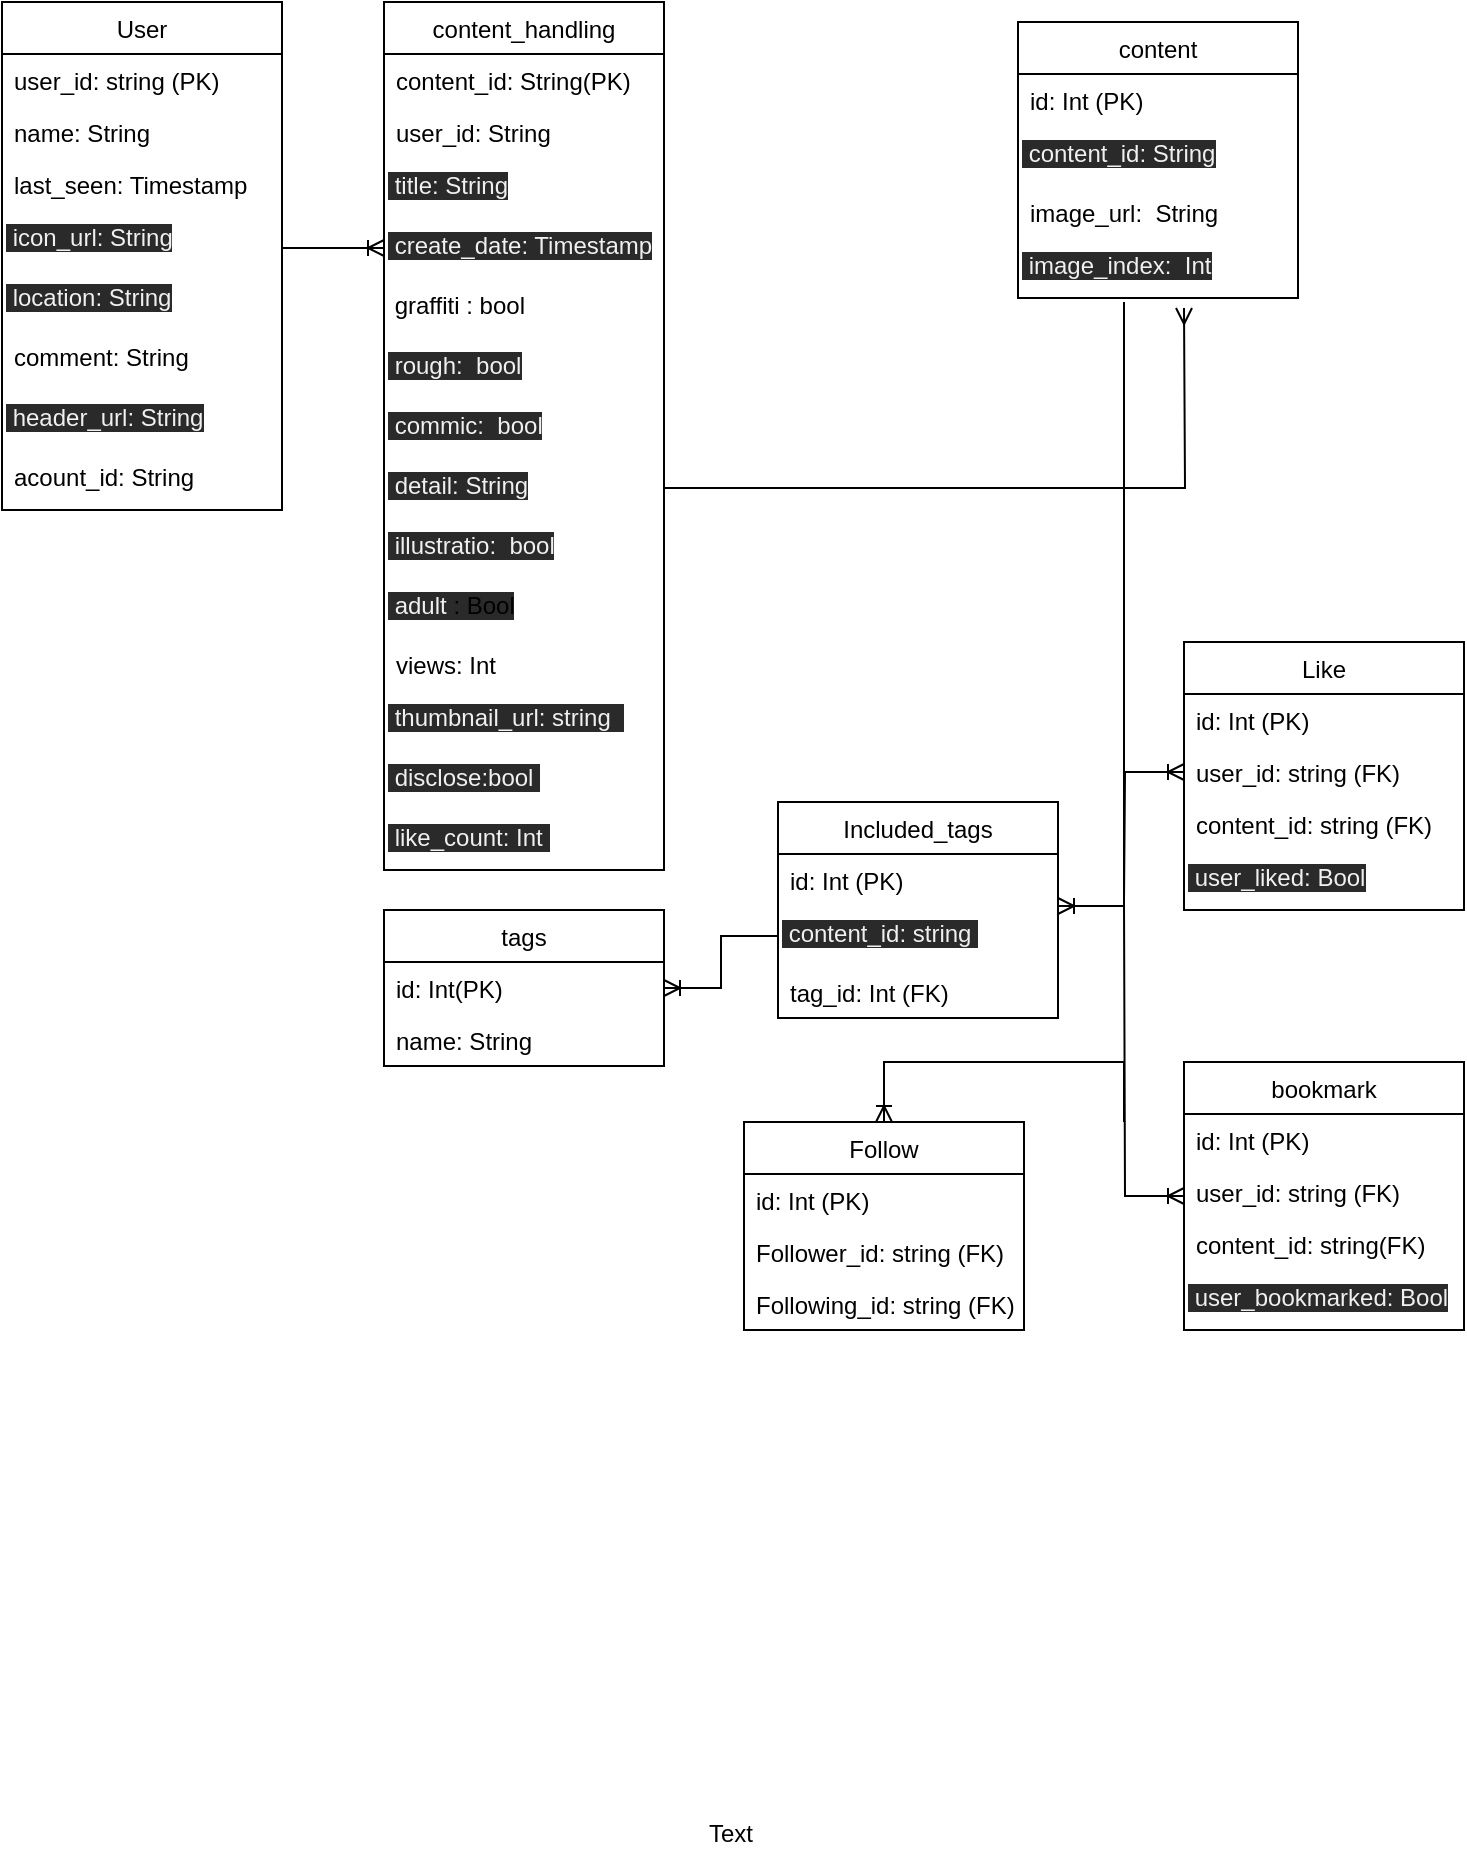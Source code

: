 <mxfile version="13.1.3">
    <diagram id="6hGFLwfOUW9BJ-s0fimq" name="Page-1">
        <mxGraphModel dx="1128" dy="679" grid="1" gridSize="10" guides="1" tooltips="1" connect="1" arrows="1" fold="1" page="1" pageScale="1" pageWidth="827" pageHeight="1169" math="0" shadow="0">
            <root>
                <mxCell id="0"/>
                <mxCell id="1" parent="0"/>
                <mxCell id="2" value="User" style="swimlane;fontStyle=0;childLayout=stackLayout;horizontal=1;startSize=26;fillColor=none;horizontalStack=0;resizeParent=1;resizeParentMax=0;resizeLast=0;collapsible=1;marginBottom=0;" parent="1" vertex="1">
                    <mxGeometry x="49" y="40" width="140" height="254" as="geometry"/>
                </mxCell>
                <mxCell id="3" value="user_id: string (PK)" style="text;strokeColor=none;fillColor=none;align=left;verticalAlign=top;spacingLeft=4;spacingRight=4;overflow=hidden;rotatable=0;points=[[0,0.5],[1,0.5]];portConstraint=eastwest;" parent="2" vertex="1">
                    <mxGeometry y="26" width="140" height="26" as="geometry"/>
                </mxCell>
                <mxCell id="4" value="name: String" style="text;strokeColor=none;fillColor=none;align=left;verticalAlign=top;spacingLeft=4;spacingRight=4;overflow=hidden;rotatable=0;points=[[0,0.5],[1,0.5]];portConstraint=eastwest;" parent="2" vertex="1">
                    <mxGeometry y="52" width="140" height="26" as="geometry"/>
                </mxCell>
                <mxCell id="18" value="last_seen: Timestamp" style="text;strokeColor=none;fillColor=none;align=left;verticalAlign=top;spacingLeft=4;spacingRight=4;overflow=hidden;rotatable=0;points=[[0,0.5],[1,0.5]];portConstraint=eastwest;" parent="2" vertex="1">
                    <mxGeometry y="78" width="140" height="26" as="geometry"/>
                </mxCell>
                <mxCell id="50" value="&lt;span style=&quot;color: rgb(240 , 240 , 240) ; font-family: &amp;#34;helvetica&amp;#34; ; font-size: 12px ; font-style: normal ; font-weight: 400 ; letter-spacing: normal ; text-align: left ; text-indent: 0px ; text-transform: none ; word-spacing: 0px ; background-color: rgb(42 , 42 , 42) ; float: none ; display: inline&quot;&gt;&amp;nbsp;icon_url: String&lt;/span&gt;" style="text;whiteSpace=wrap;html=1;" parent="2" vertex="1">
                    <mxGeometry y="104" width="140" height="30" as="geometry"/>
                </mxCell>
                <mxCell id="52" value="&lt;span style=&quot;color: rgb(240 , 240 , 240) ; font-family: &amp;#34;helvetica&amp;#34; ; font-size: 12px ; font-style: normal ; font-weight: 400 ; letter-spacing: normal ; text-align: left ; text-indent: 0px ; text-transform: none ; word-spacing: 0px ; background-color: rgb(42 , 42 , 42) ; float: none ; display: inline&quot;&gt;&amp;nbsp;location: String&lt;/span&gt;" style="text;whiteSpace=wrap;html=1;" parent="2" vertex="1">
                    <mxGeometry y="134" width="140" height="30" as="geometry"/>
                </mxCell>
                <mxCell id="120" value="comment: String" style="text;strokeColor=none;fillColor=none;align=left;verticalAlign=top;spacingLeft=4;spacingRight=4;overflow=hidden;rotatable=0;points=[[0,0.5],[1,0.5]];portConstraint=eastwest;" parent="2" vertex="1">
                    <mxGeometry y="164" width="140" height="30" as="geometry"/>
                </mxCell>
                <mxCell id="168" value="&lt;span style=&quot;color: rgb(240 , 240 , 240) ; font-family: &amp;#34;helvetica&amp;#34; ; font-size: 12px ; font-style: normal ; font-weight: 400 ; letter-spacing: normal ; text-align: left ; text-indent: 0px ; text-transform: none ; word-spacing: 0px ; background-color: rgb(42 , 42 , 42) ; float: none ; display: inline&quot;&gt;&amp;nbsp;header_url: String&lt;/span&gt;" style="text;whiteSpace=wrap;html=1;" parent="2" vertex="1">
                    <mxGeometry y="194" width="140" height="30" as="geometry"/>
                </mxCell>
                <mxCell id="5" value="acount_id: String" style="text;strokeColor=none;fillColor=none;align=left;verticalAlign=top;spacingLeft=4;spacingRight=4;overflow=hidden;rotatable=0;points=[[0,0.5],[1,0.5]];portConstraint=eastwest;" parent="2" vertex="1">
                    <mxGeometry y="224" width="140" height="30" as="geometry"/>
                </mxCell>
                <mxCell id="133" value="content_handling" style="swimlane;fontStyle=0;childLayout=stackLayout;horizontal=1;startSize=26;fillColor=none;horizontalStack=0;resizeParent=1;resizeParentMax=0;resizeLast=0;collapsible=1;marginBottom=0;" parent="1" vertex="1">
                    <mxGeometry x="240" y="40" width="140" height="434" as="geometry"/>
                </mxCell>
                <mxCell id="134" value="content_id: String(PK)" style="text;strokeColor=none;fillColor=none;align=left;verticalAlign=top;spacingLeft=4;spacingRight=4;overflow=hidden;rotatable=0;points=[[0,0.5],[1,0.5]];portConstraint=eastwest;" parent="133" vertex="1">
                    <mxGeometry y="26" width="140" height="26" as="geometry"/>
                </mxCell>
                <mxCell id="135" value="user_id: String" style="text;strokeColor=none;fillColor=none;align=left;verticalAlign=top;spacingLeft=4;spacingRight=4;overflow=hidden;rotatable=0;points=[[0,0.5],[1,0.5]];portConstraint=eastwest;" parent="133" vertex="1">
                    <mxGeometry y="52" width="140" height="26" as="geometry"/>
                </mxCell>
                <mxCell id="136" value="&lt;span style=&quot;color: rgb(240 , 240 , 240) ; font-family: &amp;#34;helvetica&amp;#34; ; font-size: 12px ; font-style: normal ; font-weight: 400 ; letter-spacing: normal ; text-align: left ; text-indent: 0px ; text-transform: none ; word-spacing: 0px ; background-color: rgb(42 , 42 , 42) ; float: none ; display: inline&quot;&gt;&amp;nbsp;title: String&lt;/span&gt;" style="text;whiteSpace=wrap;html=1;" parent="133" vertex="1">
                    <mxGeometry y="78" width="140" height="30" as="geometry"/>
                </mxCell>
                <mxCell id="138" value="&lt;span style=&quot;color: rgb(240 , 240 , 240) ; font-family: &amp;#34;helvetica&amp;#34; ; font-size: 12px ; font-style: normal ; font-weight: 400 ; letter-spacing: normal ; text-align: left ; text-indent: 0px ; text-transform: none ; word-spacing: 0px ; background-color: rgb(42 , 42 , 42) ; float: none ; display: inline&quot;&gt;&amp;nbsp;create_date: Timestamp&lt;/span&gt;" style="text;whiteSpace=wrap;html=1;" parent="133" vertex="1">
                    <mxGeometry y="108" width="140" height="30" as="geometry"/>
                </mxCell>
                <mxCell id="172" value="&lt;span style=&quot;text-align: center&quot;&gt;&amp;nbsp;graffiti : bool&lt;/span&gt;" style="text;whiteSpace=wrap;html=1;" parent="133" vertex="1">
                    <mxGeometry y="138" width="140" height="30" as="geometry"/>
                </mxCell>
                <mxCell id="170" value="&lt;span style=&quot;color: rgb(240 , 240 , 240) ; font-family: &amp;#34;helvetica&amp;#34; ; font-size: 12px ; font-style: normal ; font-weight: 400 ; letter-spacing: normal ; text-align: left ; text-indent: 0px ; text-transform: none ; word-spacing: 0px ; background-color: rgb(42 , 42 , 42) ; float: none ; display: inline&quot;&gt;&amp;nbsp;rough:&amp;nbsp; bool&lt;/span&gt;" style="text;whiteSpace=wrap;html=1;" parent="133" vertex="1">
                    <mxGeometry y="168" width="140" height="30" as="geometry"/>
                </mxCell>
                <mxCell id="169" value="&lt;span style=&quot;color: rgb(240 , 240 , 240) ; font-family: &amp;#34;helvetica&amp;#34; ; font-size: 12px ; font-style: normal ; font-weight: 400 ; letter-spacing: normal ; text-align: left ; text-indent: 0px ; text-transform: none ; word-spacing: 0px ; background-color: rgb(42 , 42 , 42) ; float: none ; display: inline&quot;&gt;&amp;nbsp;commic:&amp;nbsp; bool&lt;/span&gt;" style="text;whiteSpace=wrap;html=1;" parent="133" vertex="1">
                    <mxGeometry y="198" width="140" height="30" as="geometry"/>
                </mxCell>
                <mxCell id="137" value="&lt;span style=&quot;color: rgb(240 , 240 , 240) ; font-family: &amp;#34;helvetica&amp;#34; ; font-size: 12px ; font-style: normal ; font-weight: 400 ; letter-spacing: normal ; text-align: left ; text-indent: 0px ; text-transform: none ; word-spacing: 0px ; background-color: rgb(42 , 42 , 42) ; float: none ; display: inline&quot;&gt;&amp;nbsp;detail: String&lt;/span&gt;" style="text;whiteSpace=wrap;html=1;" parent="133" vertex="1">
                    <mxGeometry y="228" width="140" height="30" as="geometry"/>
                </mxCell>
                <mxCell id="171" value="&lt;span style=&quot;color: rgb(240 , 240 , 240) ; font-family: &amp;#34;helvetica&amp;#34; ; font-size: 12px ; font-style: normal ; font-weight: 400 ; letter-spacing: normal ; text-align: left ; text-indent: 0px ; text-transform: none ; word-spacing: 0px ; background-color: rgb(42 , 42 , 42) ; float: none ; display: inline&quot;&gt;&amp;nbsp;&lt;span style=&quot;font-family: &amp;#34;helvetica&amp;#34; ; text-align: center&quot;&gt;illustratio&lt;/span&gt;:&amp;nbsp; bool&lt;/span&gt;" style="text;whiteSpace=wrap;html=1;" parent="133" vertex="1">
                    <mxGeometry y="258" width="140" height="30" as="geometry"/>
                </mxCell>
                <mxCell id="141" value="&lt;span style=&quot;color: rgb(240 , 240 , 240) ; font-family: &amp;#34;helvetica&amp;#34; ; font-size: 12px ; font-style: normal ; font-weight: 400 ; letter-spacing: normal ; text-align: left ; text-indent: 0px ; text-transform: none ; word-spacing: 0px ; background-color: rgb(42 , 42 , 42) ; float: none ; display: inline&quot;&gt;&amp;nbsp;adult&amp;nbsp;&lt;/span&gt;&lt;span style=&quot;font-style: normal ; font-weight: 400 ; letter-spacing: normal ; text-align: left ; text-indent: 0px ; text-transform: none ; word-spacing: 0px ; float: none ; display: inline&quot;&gt;&lt;font face=&quot;helvetica&quot;&gt;&lt;span style=&quot;background-color: rgb(42 , 42 , 42)&quot;&gt;: Bool&lt;/span&gt;&lt;/font&gt;&lt;/span&gt;" style="text;whiteSpace=wrap;html=1;" parent="133" vertex="1">
                    <mxGeometry y="288" width="140" height="30" as="geometry"/>
                </mxCell>
                <mxCell id="147" value="views: Int " style="text;strokeColor=none;fillColor=none;align=left;verticalAlign=top;spacingLeft=4;spacingRight=4;overflow=hidden;rotatable=0;points=[[0,0.5],[1,0.5]];portConstraint=eastwest;" parent="133" vertex="1">
                    <mxGeometry y="318" width="140" height="26" as="geometry"/>
                </mxCell>
                <mxCell id="177" value="&lt;span style=&quot;color: rgb(240 , 240 , 240) ; font-family: &amp;#34;helvetica&amp;#34; ; font-size: 12px ; font-style: normal ; font-weight: 400 ; letter-spacing: normal ; text-align: left ; text-indent: 0px ; text-transform: none ; word-spacing: 0px ; background-color: rgb(42 , 42 , 42) ; float: none ; display: inline&quot;&gt;&amp;nbsp;thumbnail_url: string&amp;nbsp;&amp;nbsp;&lt;/span&gt;" style="text;whiteSpace=wrap;html=1;" vertex="1" parent="133">
                    <mxGeometry y="344" width="140" height="30" as="geometry"/>
                </mxCell>
                <mxCell id="176" value="&lt;span style=&quot;color: rgb(240 , 240 , 240) ; font-family: &amp;#34;helvetica&amp;#34; ; font-size: 12px ; font-style: normal ; font-weight: 400 ; letter-spacing: normal ; text-align: left ; text-indent: 0px ; text-transform: none ; word-spacing: 0px ; background-color: rgb(42 , 42 , 42) ; float: none ; display: inline&quot;&gt;&amp;nbsp;disclose:bool&amp;nbsp;&lt;/span&gt;" style="text;whiteSpace=wrap;html=1;" vertex="1" parent="133">
                    <mxGeometry y="374" width="140" height="30" as="geometry"/>
                </mxCell>
                <mxCell id="173" value="&lt;span style=&quot;color: rgb(240 , 240 , 240) ; font-family: &amp;#34;helvetica&amp;#34; ; font-size: 12px ; font-style: normal ; font-weight: 400 ; letter-spacing: normal ; text-align: left ; text-indent: 0px ; text-transform: none ; word-spacing: 0px ; background-color: rgb(42 , 42 , 42) ; float: none ; display: inline&quot;&gt;&amp;nbsp;like_count: Int&amp;nbsp;&lt;/span&gt;" style="text;whiteSpace=wrap;html=1;" parent="133" vertex="1">
                    <mxGeometry y="404" width="140" height="30" as="geometry"/>
                </mxCell>
                <mxCell id="55" value="content" style="swimlane;fontStyle=0;childLayout=stackLayout;horizontal=1;startSize=26;fillColor=none;horizontalStack=0;resizeParent=1;resizeParentMax=0;resizeLast=0;collapsible=1;marginBottom=0;" parent="1" vertex="1">
                    <mxGeometry x="557" y="50" width="140" height="138" as="geometry"/>
                </mxCell>
                <mxCell id="74" value="id: Int (PK)" style="text;strokeColor=none;fillColor=none;align=left;verticalAlign=top;spacingLeft=4;spacingRight=4;overflow=hidden;rotatable=0;points=[[0,0.5],[1,0.5]];portConstraint=eastwest;" parent="55" vertex="1">
                    <mxGeometry y="26" width="140" height="26" as="geometry"/>
                </mxCell>
                <mxCell id="143" value="&lt;meta charset=&quot;utf-8&quot;&gt;&lt;span style=&quot;color: rgb(240, 240, 240); font-family: helvetica; font-size: 12px; font-style: normal; font-variant-ligatures: normal; font-variant-caps: normal; font-weight: 400; letter-spacing: normal; orphans: 2; text-align: left; text-indent: 0px; text-transform: none; widows: 2; word-spacing: 0px; -webkit-text-stroke-width: 0px; background-color: rgb(42, 42, 42); text-decoration-style: initial; text-decoration-color: initial; float: none; display: inline !important;&quot;&gt;&amp;nbsp;content_id: String&lt;/span&gt;" style="text;whiteSpace=wrap;html=1;" parent="55" vertex="1">
                    <mxGeometry y="52" width="140" height="30" as="geometry"/>
                </mxCell>
                <mxCell id="59" value="image_url:  String" style="text;strokeColor=none;fillColor=none;align=left;verticalAlign=top;spacingLeft=4;spacingRight=4;overflow=hidden;rotatable=0;points=[[0,0.5],[1,0.5]];portConstraint=eastwest;" parent="55" vertex="1">
                    <mxGeometry y="82" width="140" height="26" as="geometry"/>
                </mxCell>
                <mxCell id="75" value="&lt;span style=&quot;color: rgb(240 , 240 , 240) ; font-family: &amp;#34;helvetica&amp;#34; ; font-size: 12px ; font-style: normal ; font-weight: 400 ; letter-spacing: normal ; text-align: left ; text-indent: 0px ; text-transform: none ; word-spacing: 0px ; background-color: rgb(42 , 42 , 42) ; float: none ; display: inline&quot;&gt;&amp;nbsp;image_index:&amp;nbsp; Int&lt;/span&gt;" style="text;whiteSpace=wrap;html=1;" parent="55" vertex="1">
                    <mxGeometry y="108" width="140" height="30" as="geometry"/>
                </mxCell>
                <mxCell id="128" value="&lt;span style=&quot;color: rgba(0 , 0 , 0 , 0) ; font-family: monospace ; font-size: 0px&quot;&gt;%3CmxGraphModel%3E%3Croot%3E%3CmxCell%20id%3D%220%22%2F%3E%3CmxCell%20id%3D%221%22%20parent%3D%220%22%2F%3E%3CmxCell%20id%3D%222%22%20value%3D%22%26lt%3Bspan%20style%3D%26quot%3Bcolor%3A%20rgb(240%20%2C%20240%20%2C%20240)%20%3B%20font-family%3A%20%26amp%3B%2334%3Bhelvetica%26amp%3B%2334%3B%20%3B%20font-size%3A%2012px%20%3B%20font-style%3A%20normal%20%3B%20font-weight%3A%20400%20%3B%20letter-spacing%3A%20normal%20%3B%20text-align%3A%20left%20%3B%20text-indent%3A%200px%20%3B%20text-transform%3A%20none%20%3B%20word-spacing%3A%200px%20%3B%20background-color%3A%20rgb(42%20%2C%2042%20%2C%2042)%20%3B%20float%3A%20none%20%3B%20display%3A%20inline%26quot%3B%26gt%3B%26amp%3Bnbsp%3B%20adult%20%3A%20boollean%26lt%3B%2Fspan%26gt%3B%22%20style%3D%22text%3BwhiteSpace%3Dwrap%3Bhtml%3D1%3B%22%20vertex%3D%221%22%20parent%3D%221%22%3E%3CmxGeometry%20x%3D%22290%22%20y%3D%221264%22%20width%3D%22140%22%20height%3D%2230%22%20as%3D%22geometry%22%2F%3E%3C%2FmxCell%3E%3C%2Froot%3E%3C%2FmxGraphModel%3E&lt;/span&gt;" style="text;html=1;align=center;verticalAlign=middle;resizable=0;points=[];autosize=1;" parent="1" vertex="1">
                    <mxGeometry x="557" y="923" width="20" height="20" as="geometry"/>
                </mxCell>
                <mxCell id="150" style="edgeStyle=orthogonalEdgeStyle;rounded=0;orthogonalLoop=1;jettySize=auto;html=1;endArrow=ERoneToMany;endFill=0;" parent="1" source="50" edge="1">
                    <mxGeometry relative="1" as="geometry">
                        <mxPoint x="240" y="163" as="targetPoint"/>
                        <Array as="points">
                            <mxPoint x="189" y="163"/>
                            <mxPoint x="189" y="163"/>
                        </Array>
                    </mxGeometry>
                </mxCell>
                <mxCell id="154" style="edgeStyle=orthogonalEdgeStyle;rounded=0;orthogonalLoop=1;jettySize=auto;html=1;endArrow=ERmany;endFill=0;" parent="1" source="137" edge="1">
                    <mxGeometry relative="1" as="geometry">
                        <mxPoint x="640" y="193" as="targetPoint"/>
                    </mxGeometry>
                </mxCell>
                <mxCell id="44" value="Included_tags" style="swimlane;fontStyle=0;childLayout=stackLayout;horizontal=1;startSize=26;fillColor=none;horizontalStack=0;resizeParent=1;resizeParentMax=0;resizeLast=0;collapsible=1;marginBottom=0;" parent="1" vertex="1">
                    <mxGeometry x="437" y="440" width="140" height="108" as="geometry"/>
                </mxCell>
                <mxCell id="45" value="id: Int (PK)" style="text;strokeColor=none;fillColor=none;align=left;verticalAlign=top;spacingLeft=4;spacingRight=4;overflow=hidden;rotatable=0;points=[[0,0.5],[1,0.5]];portConstraint=eastwest;" parent="44" vertex="1">
                    <mxGeometry y="26" width="140" height="26" as="geometry"/>
                </mxCell>
                <mxCell id="107" value="&lt;span style=&quot;color: rgb(240 , 240 , 240) ; font-family: &amp;#34;helvetica&amp;#34; ; font-size: 12px ; font-style: normal ; font-weight: 400 ; letter-spacing: normal ; text-align: left ; text-indent: 0px ; text-transform: none ; word-spacing: 0px ; background-color: rgb(42 , 42 , 42) ; float: none ; display: inline&quot;&gt;&amp;nbsp;content_id: string&amp;nbsp;&lt;/span&gt;" style="text;whiteSpace=wrap;html=1;" parent="44" vertex="1">
                    <mxGeometry y="52" width="140" height="30" as="geometry"/>
                </mxCell>
                <mxCell id="46" value="tag_id: Int (FK)" style="text;strokeColor=none;fillColor=none;align=left;verticalAlign=top;spacingLeft=4;spacingRight=4;overflow=hidden;rotatable=0;points=[[0,0.5],[1,0.5]];portConstraint=eastwest;" parent="44" vertex="1">
                    <mxGeometry y="82" width="140" height="26" as="geometry"/>
                </mxCell>
                <mxCell id="160" style="edgeStyle=orthogonalEdgeStyle;rounded=0;orthogonalLoop=1;jettySize=auto;html=1;exitX=1;exitY=0;exitDx=0;exitDy=0;startArrow=ERoneToMany;startFill=0;endArrow=none;endFill=0;" parent="1" source="107" edge="1">
                    <mxGeometry relative="1" as="geometry">
                        <mxPoint x="610" y="190" as="targetPoint"/>
                        <Array as="points">
                            <mxPoint x="610" y="492"/>
                        </Array>
                    </mxGeometry>
                </mxCell>
                <mxCell id="161" style="edgeStyle=orthogonalEdgeStyle;rounded=0;orthogonalLoop=1;jettySize=auto;html=1;startArrow=ERoneToMany;startFill=0;endArrow=none;endFill=0;" parent="1" source="16" edge="1">
                    <mxGeometry relative="1" as="geometry">
                        <mxPoint x="610" y="489" as="targetPoint"/>
                    </mxGeometry>
                </mxCell>
                <mxCell id="162" style="edgeStyle=orthogonalEdgeStyle;rounded=0;orthogonalLoop=1;jettySize=auto;html=1;startArrow=ERoneToMany;startFill=0;endArrow=none;endFill=0;" parent="1" source="111" edge="1">
                    <mxGeometry relative="1" as="geometry">
                        <mxPoint x="610" y="490" as="targetPoint"/>
                    </mxGeometry>
                </mxCell>
                <mxCell id="111" value="bookmark" style="swimlane;fontStyle=0;childLayout=stackLayout;horizontal=1;startSize=26;fillColor=none;horizontalStack=0;resizeParent=1;resizeParentMax=0;resizeLast=0;collapsible=1;marginBottom=0;" parent="1" vertex="1">
                    <mxGeometry x="640" y="570" width="140" height="134" as="geometry"/>
                </mxCell>
                <mxCell id="112" value="id: Int (PK)" style="text;strokeColor=none;fillColor=none;align=left;verticalAlign=top;spacingLeft=4;spacingRight=4;overflow=hidden;rotatable=0;points=[[0,0.5],[1,0.5]];portConstraint=eastwest;" parent="111" vertex="1">
                    <mxGeometry y="26" width="140" height="26" as="geometry"/>
                </mxCell>
                <mxCell id="113" value="user_id: string (FK)" style="text;strokeColor=none;fillColor=none;align=left;verticalAlign=top;spacingLeft=4;spacingRight=4;overflow=hidden;rotatable=0;points=[[0,0.5],[1,0.5]];portConstraint=eastwest;" parent="111" vertex="1">
                    <mxGeometry y="52" width="140" height="26" as="geometry"/>
                </mxCell>
                <mxCell id="114" value="content_id: string(FK)" style="text;strokeColor=none;fillColor=none;align=left;verticalAlign=top;spacingLeft=4;spacingRight=4;overflow=hidden;rotatable=0;points=[[0,0.5],[1,0.5]];portConstraint=eastwest;" parent="111" vertex="1">
                    <mxGeometry y="78" width="140" height="26" as="geometry"/>
                </mxCell>
                <mxCell id="175" value="&lt;span style=&quot;color: rgb(240 , 240 , 240) ; font-family: &amp;#34;helvetica&amp;#34; ; font-size: 12px ; font-style: normal ; font-weight: 400 ; letter-spacing: normal ; text-align: left ; text-indent: 0px ; text-transform: none ; word-spacing: 0px ; background-color: rgb(42 , 42 , 42) ; float: none ; display: inline&quot;&gt;&amp;nbsp;user_bookmarked: Bool&lt;/span&gt;" style="text;whiteSpace=wrap;html=1;" parent="111" vertex="1">
                    <mxGeometry y="104" width="140" height="30" as="geometry"/>
                </mxCell>
                <mxCell id="165" style="edgeStyle=orthogonalEdgeStyle;rounded=0;orthogonalLoop=1;jettySize=auto;html=1;exitX=1;exitY=0.5;exitDx=0;exitDy=0;entryX=0;entryY=0.5;entryDx=0;entryDy=0;startArrow=ERoneToMany;startFill=0;endArrow=none;endFill=0;" parent="1" source="31" target="107" edge="1">
                    <mxGeometry relative="1" as="geometry"/>
                </mxCell>
                <mxCell id="166" style="edgeStyle=orthogonalEdgeStyle;rounded=0;orthogonalLoop=1;jettySize=auto;html=1;exitX=0.5;exitY=0;exitDx=0;exitDy=0;endArrow=none;endFill=0;startArrow=ERoneToMany;startFill=0;" parent="1" source="10" edge="1">
                    <mxGeometry relative="1" as="geometry">
                        <mxPoint x="610" y="600" as="targetPoint"/>
                        <Array as="points">
                            <mxPoint x="490" y="570"/>
                            <mxPoint x="610" y="570"/>
                        </Array>
                    </mxGeometry>
                </mxCell>
                <mxCell id="10" value="Follow" style="swimlane;fontStyle=0;childLayout=stackLayout;horizontal=1;startSize=26;fillColor=none;horizontalStack=0;resizeParent=1;resizeParentMax=0;resizeLast=0;collapsible=1;marginBottom=0;" parent="1" vertex="1">
                    <mxGeometry x="420" y="600" width="140" height="104" as="geometry"/>
                </mxCell>
                <mxCell id="11" value="id: Int (PK)" style="text;strokeColor=none;fillColor=none;align=left;verticalAlign=top;spacingLeft=4;spacingRight=4;overflow=hidden;rotatable=0;points=[[0,0.5],[1,0.5]];portConstraint=eastwest;" parent="10" vertex="1">
                    <mxGeometry y="26" width="140" height="26" as="geometry"/>
                </mxCell>
                <mxCell id="12" value="Follower_id: string (FK)" style="text;strokeColor=none;fillColor=none;align=left;verticalAlign=top;spacingLeft=4;spacingRight=4;overflow=hidden;rotatable=0;points=[[0,0.5],[1,0.5]];portConstraint=eastwest;" parent="10" vertex="1">
                    <mxGeometry y="52" width="140" height="26" as="geometry"/>
                </mxCell>
                <mxCell id="13" value="Following_id: string (FK)" style="text;strokeColor=none;fillColor=none;align=left;verticalAlign=top;spacingLeft=4;spacingRight=4;overflow=hidden;rotatable=0;points=[[0,0.5],[1,0.5]];portConstraint=eastwest;" parent="10" vertex="1">
                    <mxGeometry y="78" width="140" height="26" as="geometry"/>
                </mxCell>
                <mxCell id="167" value="Text" style="text;html=1;align=center;verticalAlign=middle;resizable=0;points=[];autosize=1;" parent="1" vertex="1">
                    <mxGeometry x="393" y="946" width="40" height="20" as="geometry"/>
                </mxCell>
                <mxCell id="14" value="Like" style="swimlane;fontStyle=0;childLayout=stackLayout;horizontal=1;startSize=26;fillColor=none;horizontalStack=0;resizeParent=1;resizeParentMax=0;resizeLast=0;collapsible=1;marginBottom=0;" parent="1" vertex="1">
                    <mxGeometry x="640" y="360" width="140" height="134" as="geometry"/>
                </mxCell>
                <mxCell id="15" value="id: Int (PK)" style="text;strokeColor=none;fillColor=none;align=left;verticalAlign=top;spacingLeft=4;spacingRight=4;overflow=hidden;rotatable=0;points=[[0,0.5],[1,0.5]];portConstraint=eastwest;" parent="14" vertex="1">
                    <mxGeometry y="26" width="140" height="26" as="geometry"/>
                </mxCell>
                <mxCell id="16" value="user_id: string (FK)" style="text;strokeColor=none;fillColor=none;align=left;verticalAlign=top;spacingLeft=4;spacingRight=4;overflow=hidden;rotatable=0;points=[[0,0.5],[1,0.5]];portConstraint=eastwest;" parent="14" vertex="1">
                    <mxGeometry y="52" width="140" height="26" as="geometry"/>
                </mxCell>
                <mxCell id="17" value="content_id: string (FK)" style="text;strokeColor=none;fillColor=none;align=left;verticalAlign=top;spacingLeft=4;spacingRight=4;overflow=hidden;rotatable=0;points=[[0,0.5],[1,0.5]];portConstraint=eastwest;" parent="14" vertex="1">
                    <mxGeometry y="78" width="140" height="26" as="geometry"/>
                </mxCell>
                <mxCell id="174" value="&lt;span style=&quot;color: rgb(240 , 240 , 240) ; font-family: &amp;#34;helvetica&amp;#34; ; font-size: 12px ; font-style: normal ; font-weight: 400 ; letter-spacing: normal ; text-align: left ; text-indent: 0px ; text-transform: none ; word-spacing: 0px ; background-color: rgb(42 , 42 , 42) ; float: none ; display: inline&quot;&gt;&amp;nbsp;user_liked: Bool&lt;/span&gt;" style="text;whiteSpace=wrap;html=1;" parent="14" vertex="1">
                    <mxGeometry y="104" width="140" height="30" as="geometry"/>
                </mxCell>
                <mxCell id="30" value="tags" style="swimlane;fontStyle=0;childLayout=stackLayout;horizontal=1;startSize=26;fillColor=none;horizontalStack=0;resizeParent=1;resizeParentMax=0;resizeLast=0;collapsible=1;marginBottom=0;" parent="1" vertex="1">
                    <mxGeometry x="240" y="494" width="140" height="78" as="geometry"/>
                </mxCell>
                <mxCell id="31" value="id: Int(PK)" style="text;strokeColor=none;fillColor=none;align=left;verticalAlign=top;spacingLeft=4;spacingRight=4;overflow=hidden;rotatable=0;points=[[0,0.5],[1,0.5]];portConstraint=eastwest;" parent="30" vertex="1">
                    <mxGeometry y="26" width="140" height="26" as="geometry"/>
                </mxCell>
                <mxCell id="32" value="name: String" style="text;strokeColor=none;fillColor=none;align=left;verticalAlign=top;spacingLeft=4;spacingRight=4;overflow=hidden;rotatable=0;points=[[0,0.5],[1,0.5]];portConstraint=eastwest;" parent="30" vertex="1">
                    <mxGeometry y="52" width="140" height="26" as="geometry"/>
                </mxCell>
            </root>
        </mxGraphModel>
    </diagram>
</mxfile>